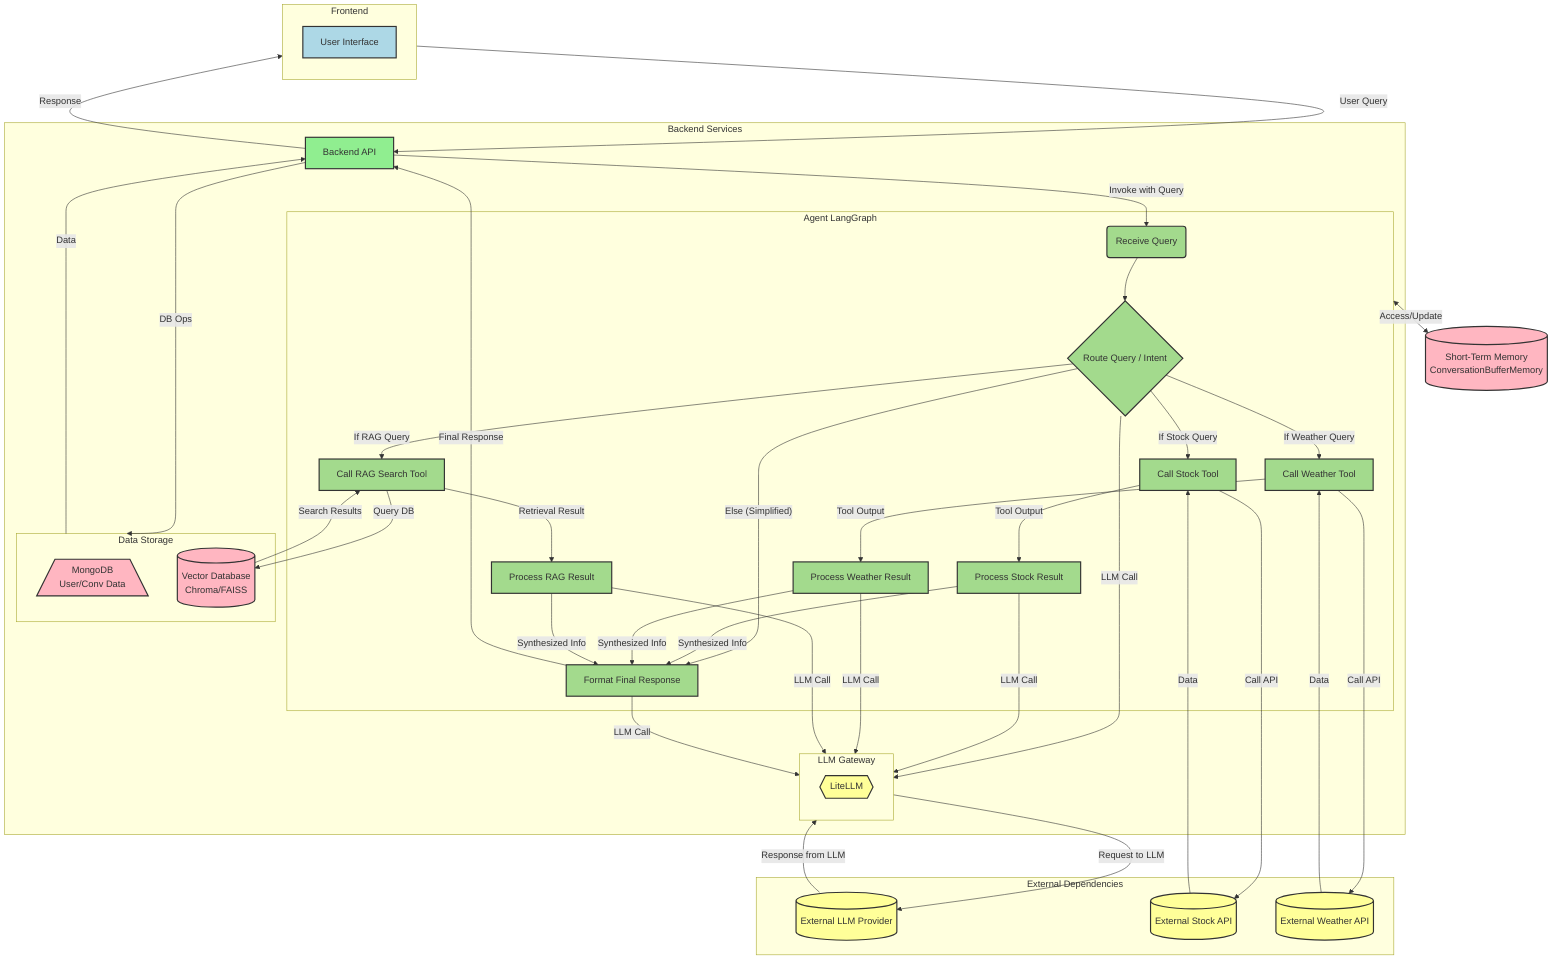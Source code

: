 %% title: Phase 4 Architecture Diagram: Introduce Vector DB Search Tool Node
%% Mermaid initialization for styling
%%{
  init: {
    'theme': 'base', %% Starting from a base theme for customization
    'themeVariables': {
      'fontFamily': 'Arial, sans-serif', %% Using a common, readable font
      'fontSize': '16px',             %% Slightly larger font size
      'primaryColor': '#ADD8E6',       %% Light Blue (UI)
      'secondaryColor': '#90EE90',      %% Light Green (Backend)
      'tertiaryColor': '#FFFF99',       %% Light Yellow (External/LLM Gateway)
      'quaternaryColor': '#FFB6C1',     %% Light Red/Pink (Database/Memory)
      'quinaryColor': '#A3DA8D',        %% Medium Green (LangGraph Nodes)
      'lineColor': '#555',              %% Darker lines for clarity
      'nodeBorder': '#333',             %% Darker node borders
      'primaryTextColor': '#333',       %% Dark text for readability
      'clusterBorder': '#BBB',          %% Lighter border for subgraphs
      'clusterBkg': '#F9F9F9'           %% Light background for subgraphs
    },
    'flowchart': {
      'curve': 'basis' %% Use 'basis' or 'linear' for curved lines
    },
    'look': 'handDrawn' %% Request hand-drawn look - support is renderer-dependent
  }
}%%


flowchart TD

    %% Define Custom Styles
    classDef uiStyle fill:#ADD8E6,stroke:#333,stroke-width:2px;
    classDef backendStyle fill:#90EE90,stroke:#333,stroke-width:2px;
    classDef llmStyle fill:#FFFF99,stroke:#333,stroke-width:2px;
    classDef dbStyle fill:#FFB6C1,stroke:#333,stroke-width:2px;
    classDef externalStyle fill:#FFFF99,stroke:#333,stroke-width:2px;
    classDef graphNodeStyle fill:#A3DA8D,stroke:#333,stroke-width:2px;
    classDef memoryStyle fill:#FFB6C1,stroke:#333,stroke-width:2px;

    %% Define Nodes and Subgraphs with IDs and Titles

    subgraph FE[Frontend]
        direction TB
        UI[User Interface]:::uiStyle
    end
    %% (Agent, Gateway, Data Access)
    subgraph BS[Backend Services]
        direction TB
        BackendAPI[Backend API]:::backendStyle

        subgraph AG[Agent LangGraph]
            direction TB
            InputNode(Receive Query):::graphNodeStyle
            %% Decision node (LLM-based routing to tools)
            RouteQuery{Route Query / Intent}:::graphNodeStyle
            CallStockTool[Call Stock Tool]:::graphNodeStyle
            ProcessStockResult[Process Stock Result]:::graphNodeStyle
            CallWeatherTool[Call Weather Tool]:::graphNodeStyle
            ProcessWeatherResult[Process Weather Result]:::graphNodeStyle
            %% New RAG Vector DB Search Tool node
            CallRagTool[Call RAG Search Tool]:::graphNodeStyle
            %% New Process RAG Result node
            ProcessRagResult[Process RAG Result]:::graphNodeStyle
            FormatFinalResponse[Format Final Response]:::graphNodeStyle
        end

        subgraph LG[LLM Gateway]
            direction TB
            LiteLLMGateway{{LiteLLM}}:::llmStyle
        end

        subgraph DS[Data Storage]
             direction TB
             %% User and Conversation History Data
             MongoDB[/MongoDB<br>User/Conv Data\]:::dbStyle
             %% New Vector Database for RAG
             VectorDB[(Vector Database<br>Chroma/FAISS)]:::dbStyle
        end
    end

    %% Node for STM
    STM[(Short-Term Memory<br>ConversationBufferMemory)]:::memoryStyle

    subgraph ED[External Dependencies]
        direction TB
        ExternalLLM[(External LLM Provider)]:::externalStyle
        StockAPI[(External Stock API)]:::externalStyle
        WeatherAPI[(External Weather API)]:::externalStyle
    end

    %% Define Flow (Edges)

    %% Frontend <-> Backend API
    FE -- "User Query" --> BackendAPI;
    BackendAPI -- "Response" --> FE;

    %% Backend API -> LangGraph Entry
    BackendAPI -- "Invoke with Query" --> InputNode;

    %% Flow within LangGraph (AG)
    InputNode --> RouteQuery;

    %% Conditional Routing from RouteQuery (now includes RAG tool)
    RouteQuery -- "If Stock Query" --> CallStockTool;
    RouteQuery -- "If Weather Query" --> CallWeatherTool;
    %% New: Routing to RAG tool
    RouteQuery -- "If RAG Query" --> CallRagTool;
    %% Placeholder/Simplified path for other queries
    RouteQuery -- "Else (Simplified)" --> FormatFinalResponse;

    %% Tool Call and Result Processing
    CallStockTool -- "Tool Output" --> ProcessStockResult;
    CallWeatherTool -- "Tool Output" --> ProcessWeatherResult;
    %% New: RAG Tool output processing
    CallRagTool -- "Retrieval Result" --> ProcessRagResult;


    %% Processing results lead to final formatting
    ProcessStockResult -- "Synthesized Info" --> FormatFinalResponse;
    ProcessWeatherResult -- "Synthesized Info" --> FormatFinalResponse;
    %% New: RAG Result processing leads to final formatting
    ProcessRagResult -- "Synthesized Info" --> FormatFinalResponse;


    %% LangGraph returns final response to BackendAPI
    FormatFinalResponse -- "Final Response" --> BackendAPI;

    %% LangGraph nodes interact with STM
    %% Show interaction between the whole graph subgraph and STM
    AG <-- "Access/Update" --> STM;

    %% Explicit LLM Interaction (from AG nodes via LG)
    RouteQuery -- "LLM Call" --> LG;
    ProcessStockResult -- "LLM Call" --> LG;
    ProcessWeatherResult -- "LLM Call" --> LG;
    %% New: RAG result processing might use LLM
    ProcessRagResult -- "LLM Call" --> LG; 
    FormatFinalResponse -- "LLM Call" --> LG;

    %% LiteLLM Gateway <-> External LLM Provider
    LG -- "Request to LLM" --> ExternalLLM;
    ExternalLLM -- "Response from LLM" --> LG;

    %% Tool Interactions with External APIs
    CallStockTool -- "Call API" --> StockAPI;
    StockAPI -- "Data" --> CallStockTool;

    CallWeatherTool -- "Call API" --> WeatherAPI;
    WeatherAPI -- "Data" --> CallWeatherTool;

    %% New: RAG Tool interacts with Vector Database
    CallRagTool -- "Query DB" --> VectorDB;
    VectorDB -- "Search Results" --> CallRagTool;


    %% Backend API <-> Data Storage (for user/conv data)
    BackendAPI -- "DB Ops" --> DS;
    DS -- "Data" --> BackendAPI;

    %% Apply curved lines using 'basis' interpolation
    linkStyle default interpolate basis;